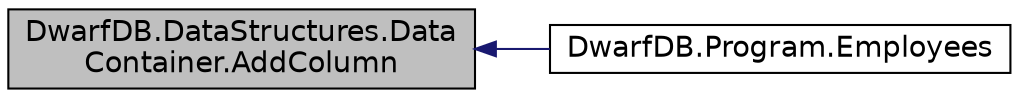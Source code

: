 digraph "DwarfDB.DataStructures.DataContainer.AddColumn"
{
  edge [fontname="Helvetica",fontsize="14",labelfontname="Helvetica",labelfontsize="14"];
  node [fontname="Helvetica",fontsize="14",shape=record];
  rankdir="LR";
  Node1 [label="DwarfDB.DataStructures.Data\lContainer.AddColumn",height=0.2,width=0.4,color="black", fillcolor="grey75", style="filled", fontcolor="black"];
  Node1 -> Node2 [dir="back",color="midnightblue",fontsize="14",style="solid",fontname="Helvetica"];
  Node2 [label="DwarfDB.Program.Employees",height=0.2,width=0.4,color="black", fillcolor="white", style="filled",URL="$d2/d9a/class_dwarf_d_b_1_1_program.html#a59b46f2c792386b7eaaf5419cd7656a0"];
}
